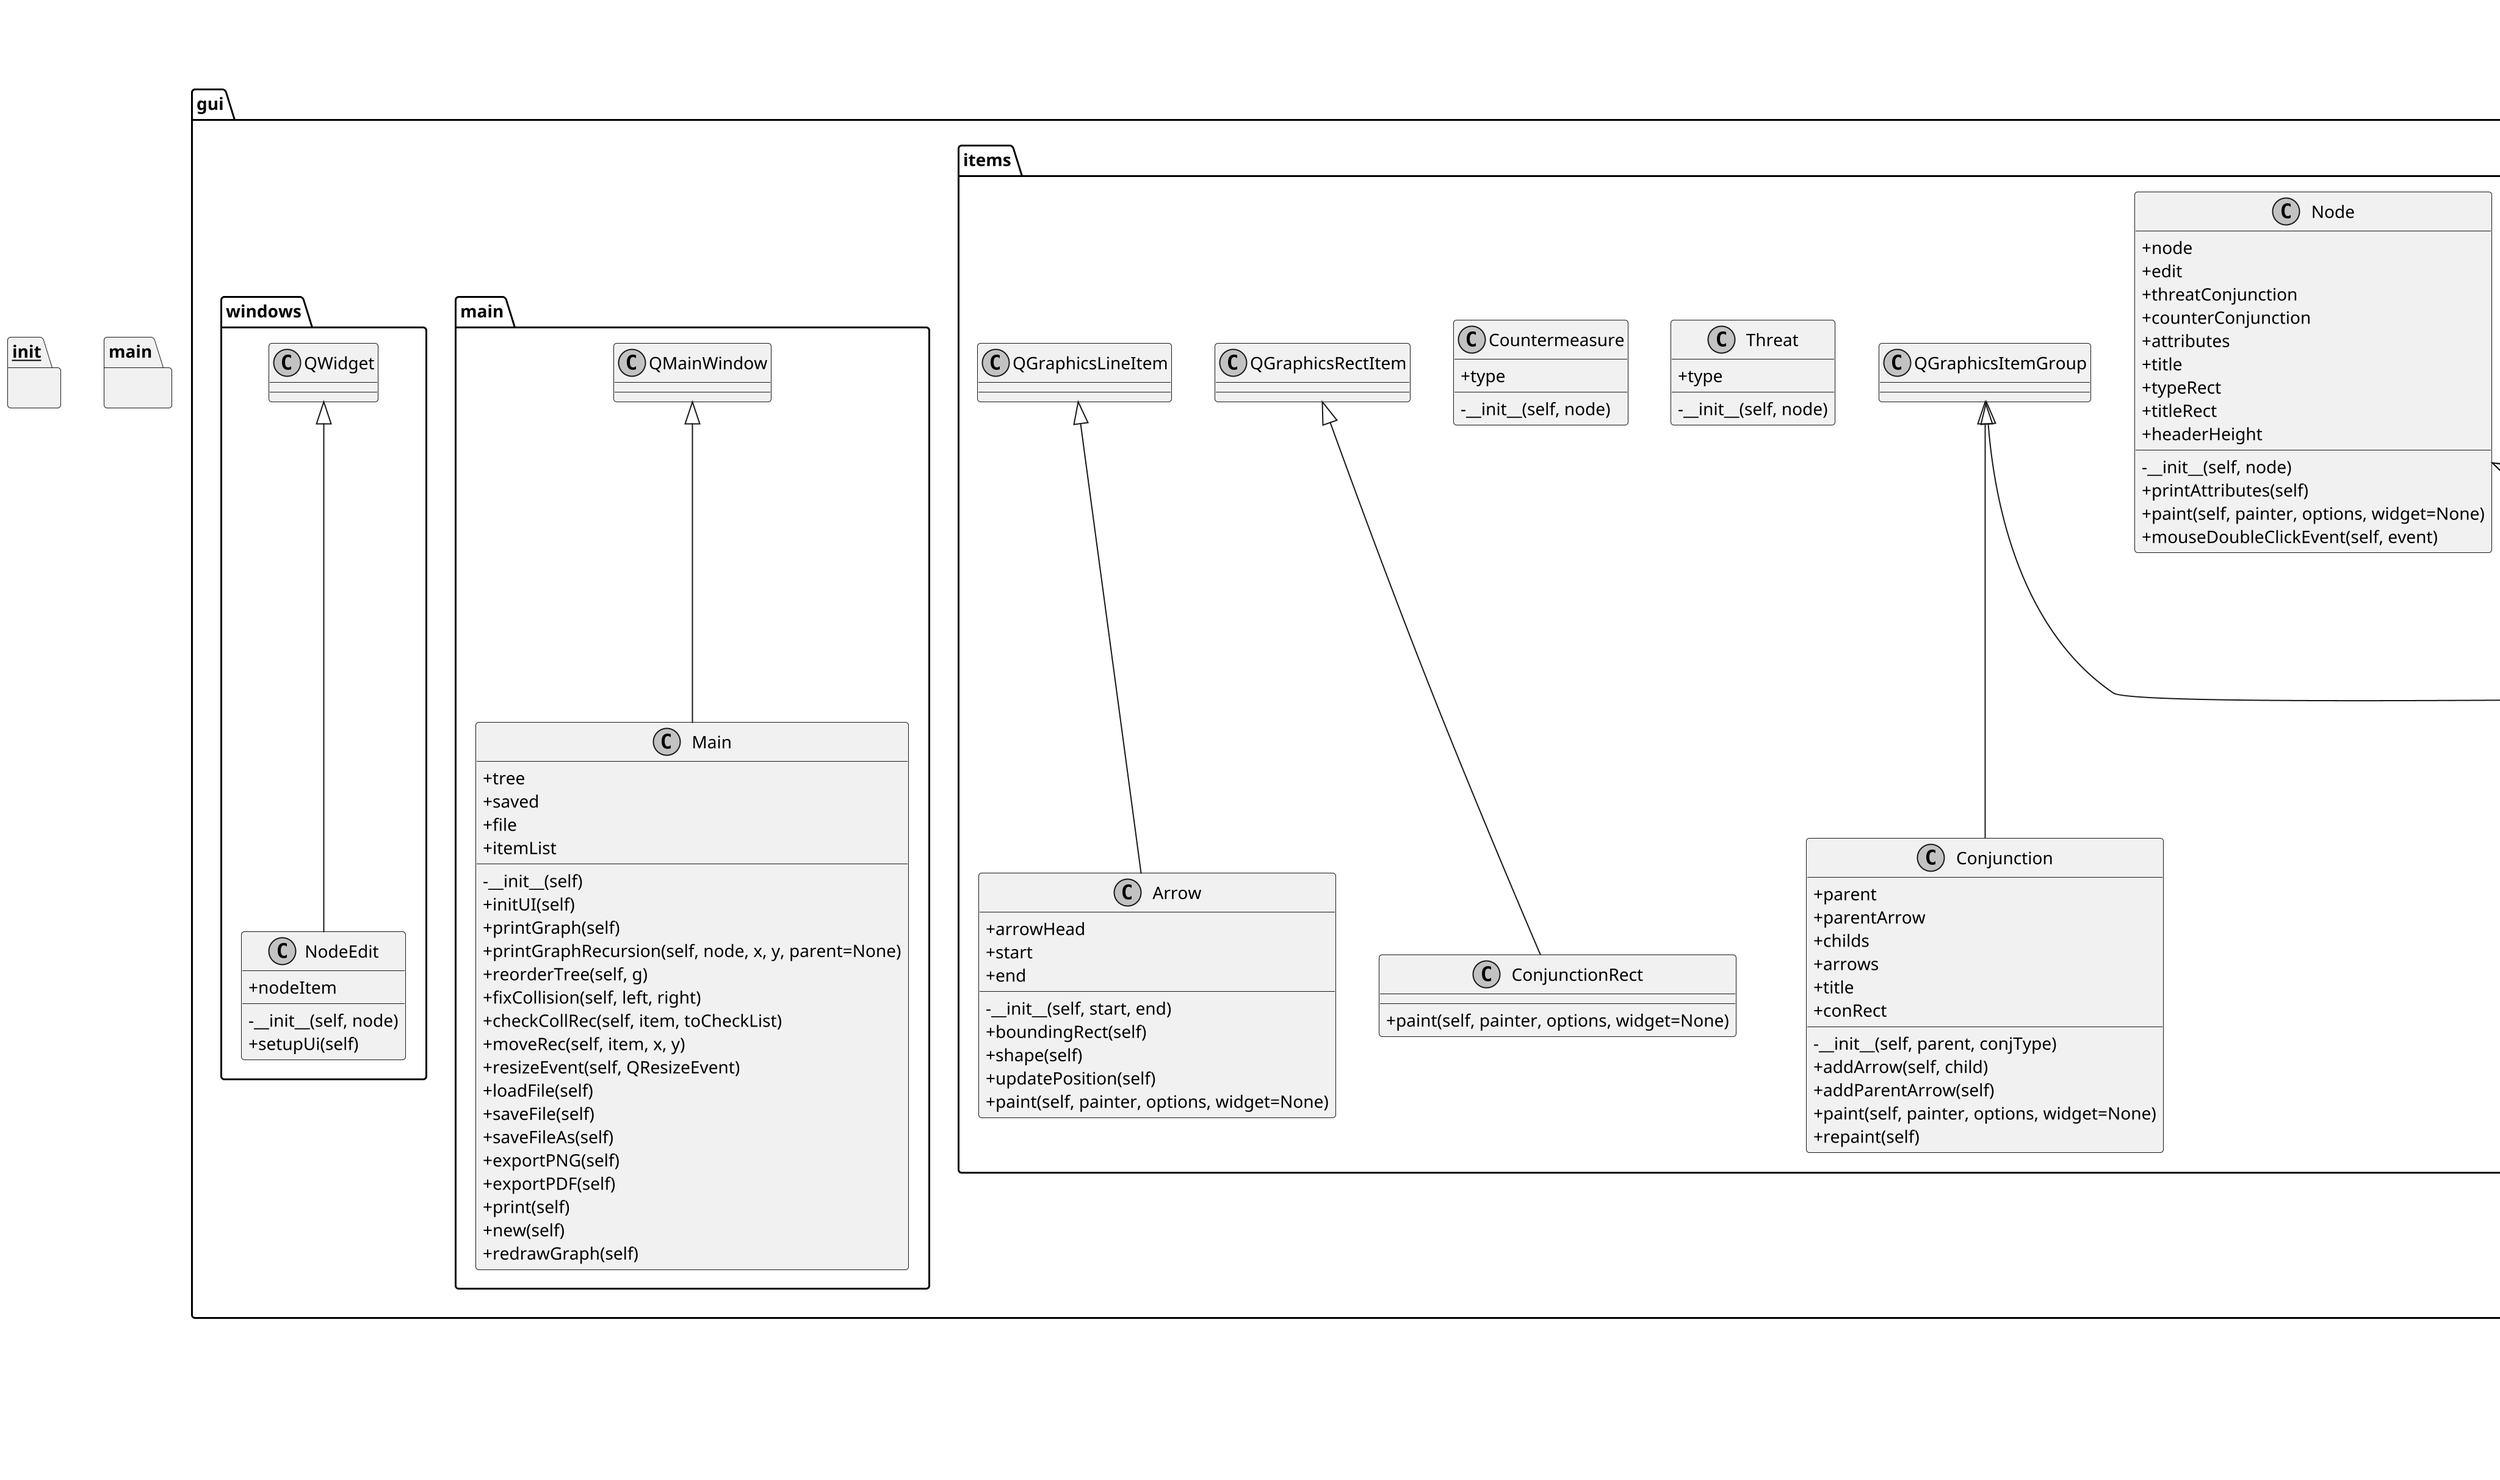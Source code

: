 @startuml
skinparam monochrome true
skinparam classAttributeIconSize 0
scale 2

namespace __init__ {
}
namespace data {
  namespace exceptions {
    Exception <|-- ParserError
    class ParserError {
    }

  }
  namespace handler {
    class Handler {
      +buildFromXML(self, file)
      +saveToXML(self, tree, file)
    }

  }
  namespace parsers {
  }
  namespace types {
    class Node {
      {static} +type
      +isRoot
      +id
      +title
      +description
      +attributes
      +parents
      +edges
      +visited
      +finished
      -__init__(self)
      +toString(self)
      +initDFS(self)
    }

    Node <|-- Threat
    class Threat {
      {static} +type
    }

    Node <|-- Countermeasure
    class Countermeasure {
      {static} +type
    }

    class Edge {
      +source
      +destination
      +conjunction
      -__init__(self, source, destination, conjunction)
      -__hash__(self)
    }

    class Tree {
      +extended
      +nodeList
      +edgeList
      +root
      +meta
      -__init__(self, extended)
      +addNode(self, node)
      +addEdge(self, source, destination, conjunction)
      +checkExtended(self)
      +checkCycle(self)
      +dfs(self, node)
    }

  }
}
namespace fileHandler {
  namespace __init__ {
  }
  namespace xml {
    class Handler {
      +parser
      +xml
      +extended
      +simpleXSD
      +extendedXSD
      -__init__(self)
      +loadFile(self, file)
      +validate(self)
      +validateSimple(self)
      +validateExtended(self)
      +generateTemplate(self, extended)
      +generateMetaElements(self, elements)
      +generateTree(self, tree)
      +generateSimpleTree(self, tree)
      +generateExtendedTree(self, tree)
      +addSimpleNode(self, tree, root, element)
      +addExtendedNodes(self, tree)
      +addExtendedEdges(self, tree)
      +addNode(self, root, element)
      +saveToFile(self, file)
    }

  }
}
namespace gui {
  namespace items {
    QGraphicsItemGroup <|-- Node
    class Node {
      +node
      +edit
      +threatConjunction
      +counterConjunction
      +attributes
      +title
      +typeRect
      +titleRect
      +headerHeight
      -__init__(self, node)
      +printAttributes(self)
      +paint(self, painter, options, widget=None)
      +mouseDoubleClickEvent(self, event)
    }

    Node <|-- Threat
    class Threat {
      +type
      -__init__(self, node)
    }

    Node <|-- Countermeasure
    class Countermeasure {
      +type
      -__init__(self, node)
    }

    QGraphicsItemGroup <|-- Conjunction
    class Conjunction {
      +parent
      +parentArrow
      +childs
      +arrows
      +title
      +conRect
      -__init__(self, parent, conjType)
      +addArrow(self, child)
      +addParentArrow(self)
      +paint(self, painter, options, widget=None)
      +repaint(self)
    }

    QGraphicsRectItem <|-- ConjunctionRect
    class ConjunctionRect {
      +paint(self, painter, options, widget=None)
    }

    QGraphicsLineItem <|-- Arrow
    class Arrow {
      +arrowHead
      +start
      +end
      -__init__(self, start, end)
      +boundingRect(self)
      +shape(self)
      +updatePosition(self)
      +paint(self, painter, options, widget=None)
    }

  }
  namespace main {
    QMainWindow <|-- Main
    class Main {
      +tree
      +saved
      +file
      +itemList
      -__init__(self)
      +initUI(self)
      +printGraph(self)
      +printGraphRecursion(self, node, x, y, parent=None)
      +reorderTree(self, g)
      +fixCollision(self, left, right)
      +checkCollRec(self, item, toCheckList)
      +moveRec(self, item, x, y)
      +resizeEvent(self, QResizeEvent)
      +loadFile(self)
      +saveFile(self)
      +saveFileAs(self)
      +exportPNG(self)
      +exportPDF(self)
      +print(self)
      +new(self)
      +redrawGraph(self)
    }

  }
  namespace windows {
    QWidget <|-- NodeEdit
    class NodeEdit {
      +nodeItem
      -__init__(self, node)
      +setupUi(self)
    }

  }
}
namespace main {
}
@enduml
